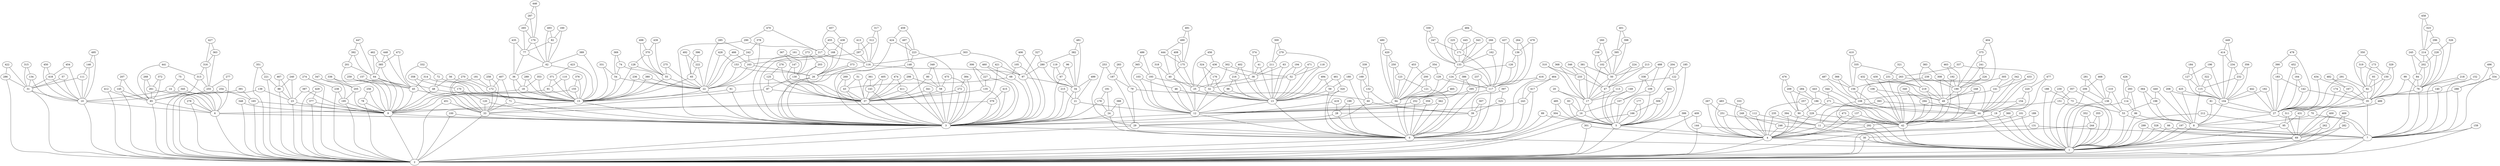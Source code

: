 graph Dorogovtsev_Mendes_500 {
0;
1;
2;
3;
4;
5;
6;
7;
8;
9;
10;
11;
12;
13;
14;
15;
16;
17;
18;
19;
20;
21;
22;
23;
24;
25;
26;
27;
28;
29;
30;
31;
32;
33;
34;
35;
36;
37;
38;
39;
40;
41;
42;
43;
44;
45;
46;
47;
48;
49;
50;
51;
52;
53;
54;
55;
56;
57;
58;
59;
60;
61;
62;
63;
64;
65;
66;
67;
68;
69;
70;
71;
72;
73;
74;
75;
76;
77;
78;
79;
80;
81;
82;
83;
84;
85;
86;
87;
88;
89;
90;
91;
92;
93;
94;
95;
96;
97;
98;
99;
100;
101;
102;
103;
104;
105;
106;
107;
108;
109;
110;
111;
112;
113;
114;
115;
116;
117;
118;
119;
120;
121;
122;
123;
124;
125;
126;
127;
128;
129;
130;
131;
132;
133;
134;
135;
136;
137;
138;
139;
140;
141;
142;
143;
144;
145;
146;
147;
148;
149;
150;
151;
152;
153;
154;
155;
156;
157;
158;
159;
160;
161;
162;
163;
164;
165;
166;
167;
168;
169;
170;
171;
172;
173;
174;
175;
176;
177;
178;
179;
180;
181;
182;
183;
184;
185;
186;
187;
188;
189;
190;
191;
192;
193;
194;
195;
196;
197;
198;
199;
200;
201;
202;
203;
204;
205;
206;
207;
208;
209;
210;
211;
212;
213;
214;
215;
216;
217;
218;
219;
220;
221;
222;
223;
224;
225;
226;
227;
228;
229;
230;
231;
232;
233;
234;
235;
236;
237;
238;
239;
240;
241;
242;
243;
244;
245;
246;
247;
248;
249;
250;
251;
252;
253;
254;
255;
256;
257;
258;
259;
260;
261;
262;
263;
264;
265;
266;
267;
268;
269;
270;
271;
272;
273;
274;
275;
276;
277;
278;
279;
280;
281;
282;
283;
284;
285;
286;
287;
288;
289;
290;
291;
292;
293;
294;
295;
296;
297;
298;
299;
300;
301;
302;
303;
304;
305;
306;
307;
308;
309;
310;
311;
312;
313;
314;
315;
316;
317;
318;
319;
320;
321;
322;
323;
324;
325;
326;
327;
328;
329;
330;
331;
332;
333;
334;
335;
336;
337;
338;
339;
340;
341;
342;
343;
344;
345;
346;
347;
348;
349;
350;
351;
352;
353;
354;
355;
356;
357;
358;
359;
360;
361;
362;
363;
364;
365;
366;
367;
368;
369;
370;
371;
372;
373;
374;
375;
376;
377;
378;
379;
380;
381;
382;
383;
384;
385;
386;
387;
388;
389;
390;
391;
392;
393;
394;
395;
396;
397;
398;
399;
400;
401;
402;
403;
404;
405;
406;
407;
408;
409;
410;
411;
412;
413;
414;
415;
416;
417;
418;
419;
420;
421;
422;
423;
424;
425;
426;
427;
428;
429;
430;
431;
432;
433;
434;
435;
436;
437;
438;
439;
440;
441;
442;
443;
444;
445;
446;
447;
448;
449;
450;
451;
452;
453;
454;
455;
456;
457;
458;
459;
460;
461;
462;
463;
464;
465;
466;
467;
468;
469;
470;
471;
472;
473;
474;
475;
476;
477;
478;
479;
480;
481;
482;
483;
484;
485;
486;
487;
488;
489;
490;
491;
492;
493;
494;
495;
496;
497;
498;
499;
0 -- 1;
1 -- 2;
2 -- 0;
3 -- 2;
3 -- 0;
4 -- 1;
4 -- 2;
5 -- 4;
5 -- 2;
6 -- 3;
6 -- 2;
7 -- 1;
7 -- 2;
8 -- 7;
8 -- 1;
9 -- 3;
9 -- 2;
10 -- 6;
10 -- 2;
11 -- 4;
11 -- 1;
12 -- 3;
12 -- 0;
13 -- 12;
13 -- 0;
14 -- 10;
14 -- 6;
15 -- 9;
15 -- 3;
16 -- 5;
16 -- 2;
17 -- 16;
17 -- 5;
18 -- 15;
18 -- 9;
19 -- 11;
19 -- 1;
20 -- 17;
20 -- 16;
21 -- 12;
21 -- 3;
22 -- 15;
22 -- 3;
23 -- 9;
23 -- 2;
24 -- 3;
24 -- 0;
25 -- 13;
25 -- 12;
26 -- 22;
26 -- 3;
27 -- 8;
27 -- 7;
28 -- 3;
28 -- 0;
29 -- 2;
29 -- 0;
30 -- 1;
30 -- 2;
31 -- 10;
31 -- 2;
32 -- 13;
32 -- 12;
33 -- 3;
33 -- 2;
34 -- 21;
34 -- 3;
35 -- 27;
35 -- 7;
36 -- 18;
36 -- 15;
37 -- 33;
37 -- 3;
38 -- 25;
38 -- 13;
39 -- 29;
39 -- 0;
40 -- 25;
40 -- 12;
41 -- 38;
41 -- 13;
42 -- 4;
42 -- 1;
43 -- 37;
43 -- 3;
44 -- 42;
44 -- 1;
45 -- 15;
45 -- 9;
46 -- 13;
46 -- 12;
47 -- 17;
47 -- 5;
48 -- 15;
48 -- 9;
49 -- 44;
49 -- 42;
50 -- 47;
50 -- 17;
51 -- 43;
51 -- 37;
52 -- 32;
52 -- 13;
53 -- 8;
53 -- 1;
54 -- 22;
54 -- 15;
55 -- 22;
55 -- 15;
56 -- 48;
56 -- 15;
57 -- 31;
57 -- 10;
58 -- 37;
58 -- 3;
59 -- 13;
59 -- 0;
60 -- 39;
60 -- 29;
61 -- 15;
61 -- 3;
62 -- 36;
62 -- 15;
63 -- 38;
63 -- 13;
64 -- 45;
64 -- 9;
65 -- 22;
65 -- 15;
66 -- 7;
66 -- 1;
67 -- 34;
67 -- 3;
68 -- 43;
68 -- 3;
69 -- 1;
69 -- 2;
70 -- 8;
70 -- 7;
71 -- 33;
71 -- 3;
72 -- 48;
72 -- 15;
73 -- 53;
73 -- 1;
74 -- 54;
74 -- 22;
75 -- 14;
75 -- 6;
76 -- 35;
76 -- 7;
77 -- 62;
77 -- 36;
78 -- 9;
78 -- 2;
79 -- 60;
79 -- 29;
80 -- 58;
80 -- 37;
81 -- 27;
81 -- 8;
82 -- 77;
82 -- 62;
83 -- 16;
83 -- 5;
84 -- 76;
84 -- 7;
85 -- 6;
85 -- 2;
86 -- 8;
86 -- 1;
87 -- 37;
87 -- 33;
88 -- 23;
88 -- 2;
89 -- 5;
89 -- 2;
90 -- 42;
90 -- 4;
91 -- 15;
91 -- 9;
92 -- 35;
92 -- 27;
93 -- 92;
93 -- 35;
94 -- 12;
94 -- 0;
95 -- 69;
95 -- 1;
96 -- 67;
96 -- 34;
97 -- 34;
97 -- 3;
98 -- 13;
98 -- 12;
99 -- 76;
99 -- 35;
100 -- 3;
100 -- 2;
101 -- 42;
101 -- 1;
102 -- 50;
102 -- 17;
103 -- 46;
103 -- 12;
104 -- 27;
104 -- 8;
105 -- 68;
105 -- 3;
106 -- 49;
106 -- 42;
107 -- 16;
107 -- 5;
108 -- 44;
108 -- 1;
109 -- 107;
109 -- 5;
110 -- 91;
110 -- 15;
111 -- 31;
111 -- 10;
112 -- 11;
112 -- 4;
113 -- 17;
113 -- 5;
114 -- 86;
114 -- 1;
115 -- 104;
115 -- 8;
116 -- 97;
116 -- 3;
117 -- 94;
117 -- 0;
118 -- 52;
118 -- 13;
119 -- 67;
119 -- 34;
120 -- 33;
120 -- 3;
121 -- 94;
121 -- 0;
122 -- 47;
122 -- 5;
123 -- 121;
123 -- 94;
124 -- 117;
124 -- 94;
125 -- 87;
125 -- 37;
126 -- 124;
126 -- 117;
127 -- 115;
127 -- 104;
128 -- 55;
128 -- 15;
129 -- 117;
129 -- 94;
130 -- 87;
130 -- 37;
131 -- 7;
131 -- 2;
132 -- 60;
132 -- 39;
133 -- 124;
133 -- 117;
134 -- 31;
134 -- 10;
135 -- 37;
135 -- 3;
136 -- 126;
136 -- 117;
137 -- 42;
137 -- 4;
138 -- 53;
138 -- 1;
139 -- 23;
139 -- 2;
140 -- 35;
140 -- 7;
141 -- 108;
141 -- 44;
142 -- 35;
142 -- 27;
143 -- 37;
143 -- 3;
144 -- 30;
144 -- 2;
145 -- 85;
145 -- 2;
146 -- 111;
146 -- 10;
147 -- 130;
147 -- 37;
148 -- 26;
148 -- 3;
149 -- 17;
149 -- 5;
150 -- 92;
150 -- 35;
151 -- 44;
151 -- 1;
152 -- 140;
152 -- 7;
153 -- 26;
153 -- 22;
154 -- 19;
154 -- 11;
155 -- 15;
155 -- 9;
156 -- 108;
156 -- 44;
157 -- 45;
157 -- 9;
158 -- 102;
158 -- 50;
159 -- 7;
159 -- 2;
160 -- 82;
160 -- 62;
161 -- 153;
161 -- 26;
162 -- 133;
162 -- 117;
163 -- 26;
163 -- 22;
164 -- 142;
164 -- 27;
165 -- 9;
165 -- 2;
166 -- 5;
166 -- 2;
167 -- 35;
167 -- 27;
168 -- 163;
168 -- 26;
169 -- 132;
169 -- 60;
170 -- 120;
170 -- 33;
171 -- 133;
171 -- 117;
172 -- 71;
172 -- 33;
173 -- 150;
173 -- 92;
174 -- 35;
174 -- 27;
175 -- 40;
175 -- 25;
176 -- 32;
176 -- 13;
177 -- 166;
177 -- 5;
178 -- 24;
178 -- 3;
179 -- 77;
179 -- 62;
180 -- 59;
180 -- 0;
181 -- 172;
181 -- 33;
182 -- 104;
182 -- 27;
183 -- 142;
183 -- 27;
184 -- 127;
184 -- 115;
185 -- 122;
185 -- 5;
186 -- 90;
186 -- 42;
187 -- 79;
187 -- 29;
188 -- 73;
188 -- 1;
189 -- 131;
189 -- 2;
190 -- 49;
190 -- 42;
191 -- 178;
191 -- 24;
192 -- 190;
192 -- 42;
193 -- 32;
193 -- 12;
194 -- 52;
194 -- 13;
195 -- 9;
195 -- 2;
196 -- 127;
196 -- 104;
197 -- 7;
197 -- 1;
198 -- 53;
198 -- 8;
199 -- 28;
199 -- 0;
200 -- 121;
200 -- 94;
201 -- 64;
201 -- 9;
202 -- 84;
202 -- 76;
203 -- 130;
203 -- 37;
204 -- 122;
204 -- 5;
205 -- 195;
205 -- 9;
206 -- 138;
206 -- 1;
207 -- 145;
207 -- 85;
208 -- 104;
208 -- 8;
209 -- 186;
209 -- 90;
210 -- 138;
210 -- 53;
211 -- 38;
211 -- 13;
212 -- 95;
212 -- 1;
213 -- 50;
213 -- 47;
214 -- 202;
214 -- 76;
215 -- 21;
215 -- 3;
216 -- 98;
216 -- 13;
217 -- 116;
217 -- 3;
218 -- 76;
218 -- 7;
219 -- 49;
219 -- 42;
220 -- 154;
220 -- 19;
221 -- 88;
221 -- 2;
222 -- 65;
222 -- 22;
223 -- 148;
223 -- 3;
224 -- 50;
224 -- 47;
225 -- 171;
225 -- 133;
226 -- 190;
226 -- 49;
227 -- 135;
227 -- 3;
228 -- 202;
228 -- 76;
229 -- 42;
229 -- 4;
230 -- 73;
230 -- 1;
231 -- 219;
231 -- 42;
232 -- 115;
232 -- 104;
233 -- 47;
233 -- 17;
234 -- 232;
234 -- 104;
235 -- 11;
235 -- 4;
236 -- 22;
236 -- 15;
237 -- 117;
237 -- 0;
238 -- 195;
238 -- 2;
239 -- 190;
239 -- 42;
240 -- 88;
240 -- 23;
241 -- 226;
241 -- 190;
242 -- 163;
242 -- 22;
243 -- 28;
243 -- 0;
244 -- 30;
244 -- 1;
245 -- 202;
245 -- 84;
246 -- 4;
246 -- 1;
247 -- 171;
247 -- 133;
248 -- 49;
248 -- 42;
249 -- 246;
249 -- 4;
250 -- 123;
250 -- 94;
251 -- 11;
251 -- 4;
252 -- 12;
252 -- 0;
253 -- 187;
253 -- 29;
254 -- 165;
254 -- 2;
255 -- 85;
255 -- 6;
256 -- 78;
256 -- 9;
257 -- 229;
257 -- 4;
258 -- 172;
258 -- 33;
259 -- 45;
259 -- 9;
260 -- 158;
260 -- 50;
261 -- 85;
261 -- 6;
262 -- 69;
262 -- 2;
263 -- 156;
263 -- 44;
264 -- 136;
264 -- 117;
265 -- 179;
265 -- 77;
266 -- 162;
266 -- 133;
267 -- 251;
267 -- 4;
268 -- 261;
268 -- 85;
269 -- 43;
269 -- 37;
270 -- 172;
270 -- 33;
271 -- 229;
271 -- 42;
272 -- 37;
272 -- 3;
273 -- 203;
273 -- 130;
274 -- 238;
274 -- 2;
275 -- 55;
275 -- 22;
276 -- 125;
276 -- 37;
277 -- 255;
277 -- 6;
278 -- 6;
278 -- 2;
279 -- 211;
279 -- 13;
280 -- 97;
280 -- 34;
281 -- 206;
281 -- 138;
282 -- 69;
282 -- 2;
283 -- 187;
283 -- 79;
284 -- 186;
284 -- 90;
285 -- 242;
285 -- 22;
286 -- 31;
286 -- 2;
287 -- 265;
287 -- 179;
288 -- 35;
288 -- 7;
289 -- 18;
289 -- 15;
290 -- 217;
290 -- 3;
291 -- 92;
291 -- 27;
292 -- 4;
292 -- 1;
293 -- 114;
293 -- 86;
294 -- 44;
294 -- 42;
295 -- 252;
295 -- 0;
296 -- 214;
296 -- 76;
297 -- 116;
297 -- 3;
298 -- 58;
298 -- 37;
299 -- 69;
299 -- 1;
300 -- 279;
300 -- 211;
301 -- 4;
301 -- 2;
302 -- 52;
302 -- 32;
303 -- 116;
303 -- 97;
304 -- 5;
304 -- 2;
305 -- 141;
305 -- 108;
306 -- 227;
306 -- 135;
307 -- 39;
307 -- 0;
308 -- 190;
308 -- 49;
309 -- 166;
309 -- 5;
310 -- 233;
310 -- 17;
311 -- 95;
311 -- 69;
312 -- 297;
312 -- 116;
313 -- 255;
313 -- 85;
314 -- 45;
314 -- 15;
315 -- 134;
315 -- 31;
316 -- 313;
316 -- 255;
317 -- 312;
317 -- 116;
318 -- 40;
318 -- 12;
319 -- 150;
319 -- 92;
320 -- 13;
320 -- 0;
321 -- 231;
321 -- 219;
322 -- 115;
322 -- 104;
323 -- 296;
323 -- 214;
324 -- 176;
324 -- 32;
325 -- 39;
325 -- 0;
326 -- 228;
326 -- 76;
327 -- 280;
327 -- 97;
328 -- 69;
328 -- 1;
329 -- 150;
329 -- 35;
330 -- 247;
330 -- 133;
331 -- 54;
331 -- 15;
332 -- 72;
332 -- 48;
333 -- 249;
333 -- 4;
334 -- 288;
334 -- 7;
335 -- 263;
335 -- 156;
336 -- 205;
336 -- 9;
337 -- 263;
337 -- 44;
338 -- 109;
338 -- 107;
339 -- 169;
339 -- 132;
340 -- 294;
340 -- 42;
341 -- 37;
341 -- 3;
342 -- 141;
342 -- 44;
343 -- 171;
343 -- 133;
344 -- 271;
344 -- 42;
345 -- 10;
345 -- 6;
346 -- 233;
346 -- 47;
347 -- 205;
347 -- 195;
348 -- 9;
348 -- 2;
349 -- 80;
349 -- 58;
350 -- 173;
350 -- 92;
351 -- 221;
351 -- 2;
352 -- 244;
352 -- 1;
353 -- 18;
353 -- 15;
354 -- 129;
354 -- 94;
355 -- 244;
355 -- 1;
356 -- 232;
356 -- 104;
357 -- 151;
357 -- 1;
358 -- 170;
358 -- 33;
359 -- 12;
359 -- 0;
360 -- 292;
360 -- 1;
361 -- 143;
361 -- 37;
362 -- 12;
362 -- 0;
363 -- 316;
363 -- 255;
364 -- 198;
364 -- 8;
365 -- 193;
365 -- 12;
366 -- 156;
366 -- 108;
367 -- 147;
367 -- 130;
368 -- 233;
368 -- 17;
369 -- 74;
369 -- 54;
370 -- 128;
370 -- 55;
371 -- 91;
371 -- 15;
372 -- 261;
372 -- 85;
373 -- 26;
373 -- 3;
374 -- 41;
374 -- 38;
375 -- 241;
375 -- 190;
376 -- 155;
376 -- 15;
377 -- 9;
377 -- 2;
378 -- 242;
378 -- 22;
379 -- 6;
379 -- 3;
380 -- 22;
380 -- 15;
381 -- 50;
381 -- 17;
382 -- 280;
382 -- 34;
383 -- 308;
383 -- 49;
384 -- 272;
384 -- 3;
385 -- 64;
385 -- 45;
386 -- 295;
386 -- 252;
387 -- 23;
387 -- 9;
388 -- 24;
388 -- 0;
389 -- 62;
389 -- 15;
390 -- 183;
390 -- 27;
391 -- 165;
391 -- 2;
392 -- 201;
392 -- 64;
393 -- 19;
393 -- 11;
394 -- 292;
394 -- 4;
395 -- 102;
395 -- 50;
396 -- 222;
396 -- 65;
397 -- 325;
397 -- 39;
398 -- 395;
398 -- 50;
399 -- 5;
399 -- 4;
400 -- 262;
400 -- 69;
401 -- 398;
401 -- 395;
402 -- 216;
402 -- 13;
403 -- 309;
403 -- 5;
404 -- 375;
404 -- 190;
405 -- 143;
405 -- 37;
406 -- 105;
406 -- 3;
407 -- 172;
407 -- 71;
408 -- 175;
408 -- 25;
409 -- 144;
409 -- 2;
410 -- 335;
410 -- 156;
411 -- 37;
411 -- 3;
412 -- 85;
412 -- 2;
413 -- 297;
413 -- 116;
414 -- 234;
414 -- 104;
415 -- 379;
415 -- 3;
416 -- 295;
416 -- 0;
417 -- 243;
417 -- 0;
418 -- 31;
418 -- 10;
419 -- 28;
419 -- 3;
420 -- 250;
420 -- 94;
421 -- 97;
421 -- 3;
422 -- 286;
422 -- 31;
423 -- 371;
423 -- 15;
424 -- 223;
424 -- 3;
425 -- 104;
425 -- 8;
426 -- 293;
426 -- 114;
427 -- 363;
427 -- 316;
428 -- 153;
428 -- 22;
429 -- 377;
429 -- 2;
430 -- 219;
430 -- 42;
431 -- 95;
431 -- 69;
432 -- 106;
432 -- 49;
433 -- 141;
433 -- 44;
434 -- 167;
434 -- 27;
435 -- 77;
435 -- 36;
436 -- 38;
436 -- 25;
437 -- 136;
437 -- 117;
438 -- 168;
438 -- 26;
439 -- 370;
439 -- 55;
440 -- 198;
440 -- 8;
441 -- 313;
441 -- 85;
442 -- 104;
442 -- 27;
443 -- 186;
443 -- 42;
444 -- 175;
444 -- 40;
445 -- 171;
445 -- 133;
446 -- 287;
446 -- 179;
447 -- 392;
447 -- 64;
448 -- 385;
448 -- 45;
449 -- 414;
449 -- 234;
450 -- 418;
450 -- 10;
451 -- 33;
451 -- 2;
452 -- 164;
452 -- 27;
453 -- 200;
453 -- 94;
454 -- 418;
454 -- 10;
455 -- 217;
455 -- 116;
456 -- 436;
456 -- 25;
457 -- 438;
457 -- 168;
458 -- 323;
458 -- 214;
459 -- 424;
459 -- 223;
460 -- 68;
460 -- 3;
461 -- 320;
461 -- 13;
462 -- 385;
462 -- 64;
463 -- 192;
463 -- 190;
464 -- 417;
464 -- 243;
465 -- 252;
465 -- 0;
466 -- 163;
466 -- 22;
467 -- 88;
467 -- 23;
468 -- 206;
468 -- 138;
469 -- 282;
469 -- 69;
470 -- 290;
470 -- 217;
471 -- 52;
471 -- 13;
472 -- 385;
472 -- 45;
473 -- 42;
473 -- 4;
474 -- 411;
474 -- 37;
475 -- 58;
475 -- 3;
476 -- 209;
476 -- 90;
477 -- 220;
477 -- 19;
478 -- 390;
478 -- 27;
479 -- 136;
479 -- 117;
480 -- 420;
480 -- 94;
481 -- 382;
481 -- 34;
482 -- 167;
482 -- 35;
483 -- 112;
483 -- 4;
484 -- 266;
484 -- 133;
485 -- 304;
485 -- 5;
486 -- 365;
486 -- 193;
487 -- 156;
487 -- 108;
488 -- 338;
488 -- 109;
489 -- 311;
489 -- 69;
490 -- 444;
490 -- 175;
491 -- 490;
491 -- 175;
492 -- 222;
492 -- 65;
493 -- 82;
493 -- 62;
494 -- 59;
494 -- 13;
495 -- 146;
495 -- 10;
496 -- 334;
496 -- 288;
497 -- 223;
497 -- 148;
498 -- 370;
498 -- 55;
499 -- 34;
499 -- 21;
}
